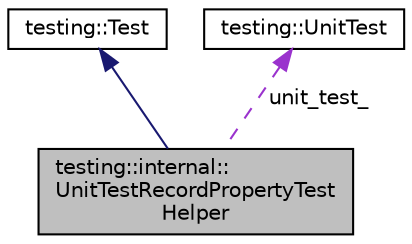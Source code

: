 digraph "testing::internal::UnitTestRecordPropertyTestHelper"
{
  edge [fontname="Helvetica",fontsize="10",labelfontname="Helvetica",labelfontsize="10"];
  node [fontname="Helvetica",fontsize="10",shape=record];
  Node1 [label="testing::internal::\lUnitTestRecordPropertyTest\lHelper",height=0.2,width=0.4,color="black", fillcolor="grey75", style="filled", fontcolor="black"];
  Node2 -> Node1 [dir="back",color="midnightblue",fontsize="10",style="solid"];
  Node2 [label="testing::Test",height=0.2,width=0.4,color="black", fillcolor="white", style="filled",URL="$classtesting_1_1_test.html"];
  Node3 -> Node1 [dir="back",color="darkorchid3",fontsize="10",style="dashed",label=" unit_test_" ];
  Node3 [label="testing::UnitTest",height=0.2,width=0.4,color="black", fillcolor="white", style="filled",URL="$classtesting_1_1_unit_test.html"];
}
